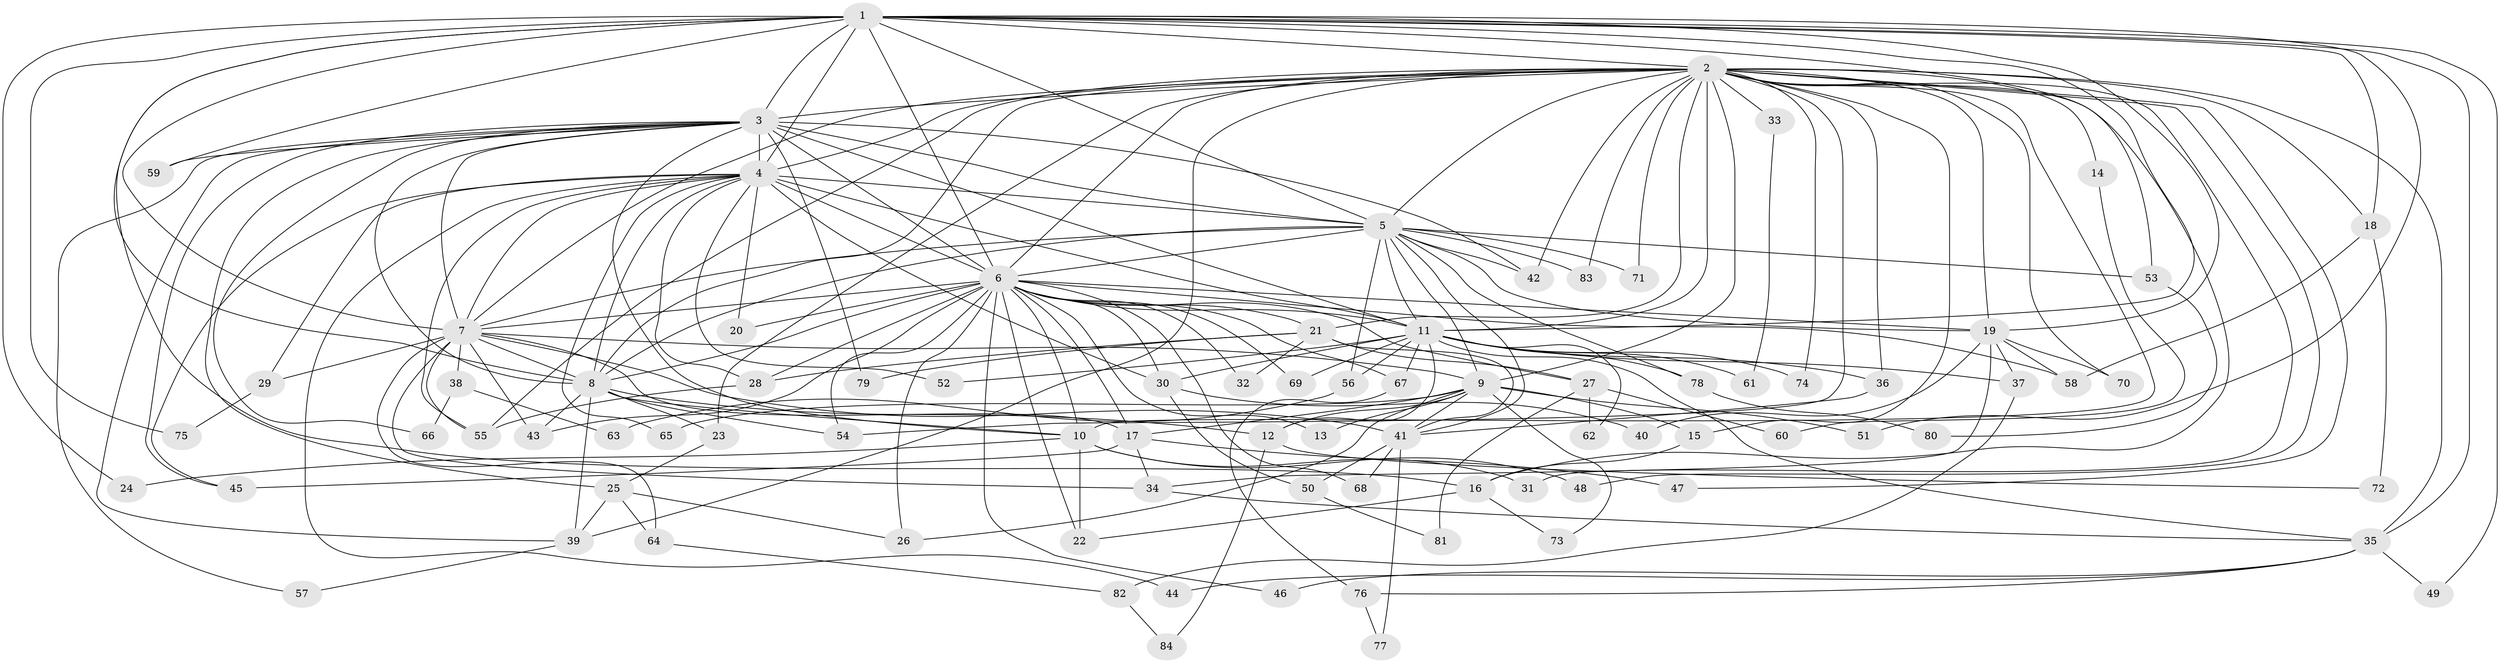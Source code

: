 // original degree distribution, {22: 0.02158273381294964, 40: 0.007194244604316547, 23: 0.007194244604316547, 20: 0.014388489208633094, 33: 0.007194244604316547, 11: 0.007194244604316547, 18: 0.007194244604316547, 12: 0.007194244604316547, 5: 0.06474820143884892, 2: 0.4748201438848921, 3: 0.2733812949640288, 4: 0.07913669064748201, 8: 0.014388489208633094, 6: 0.014388489208633094}
// Generated by graph-tools (version 1.1) at 2025/49/03/04/25 22:49:46]
// undirected, 84 vertices, 208 edges
graph export_dot {
  node [color=gray90,style=filled];
  1;
  2;
  3;
  4;
  5;
  6;
  7;
  8;
  9;
  10;
  11;
  12;
  13;
  14;
  15;
  16;
  17;
  18;
  19;
  20;
  21;
  22;
  23;
  24;
  25;
  26;
  27;
  28;
  29;
  30;
  31;
  32;
  33;
  34;
  35;
  36;
  37;
  38;
  39;
  40;
  41;
  42;
  43;
  44;
  45;
  46;
  47;
  48;
  49;
  50;
  51;
  52;
  53;
  54;
  55;
  56;
  57;
  58;
  59;
  60;
  61;
  62;
  63;
  64;
  65;
  66;
  67;
  68;
  69;
  70;
  71;
  72;
  73;
  74;
  75;
  76;
  77;
  78;
  79;
  80;
  81;
  82;
  83;
  84;
  1 -- 2 [weight=1.0];
  1 -- 3 [weight=2.0];
  1 -- 4 [weight=1.0];
  1 -- 5 [weight=2.0];
  1 -- 6 [weight=2.0];
  1 -- 7 [weight=1.0];
  1 -- 8 [weight=1.0];
  1 -- 11 [weight=1.0];
  1 -- 16 [weight=2.0];
  1 -- 18 [weight=1.0];
  1 -- 19 [weight=1.0];
  1 -- 24 [weight=1.0];
  1 -- 35 [weight=1.0];
  1 -- 49 [weight=1.0];
  1 -- 51 [weight=1.0];
  1 -- 53 [weight=1.0];
  1 -- 59 [weight=1.0];
  1 -- 75 [weight=1.0];
  2 -- 3 [weight=2.0];
  2 -- 4 [weight=1.0];
  2 -- 5 [weight=2.0];
  2 -- 6 [weight=1.0];
  2 -- 7 [weight=2.0];
  2 -- 8 [weight=2.0];
  2 -- 9 [weight=1.0];
  2 -- 10 [weight=1.0];
  2 -- 11 [weight=2.0];
  2 -- 14 [weight=1.0];
  2 -- 15 [weight=1.0];
  2 -- 16 [weight=1.0];
  2 -- 18 [weight=1.0];
  2 -- 19 [weight=1.0];
  2 -- 21 [weight=1.0];
  2 -- 23 [weight=1.0];
  2 -- 31 [weight=1.0];
  2 -- 33 [weight=1.0];
  2 -- 35 [weight=1.0];
  2 -- 36 [weight=1.0];
  2 -- 39 [weight=1.0];
  2 -- 42 [weight=1.0];
  2 -- 47 [weight=1.0];
  2 -- 48 [weight=1.0];
  2 -- 54 [weight=2.0];
  2 -- 55 [weight=1.0];
  2 -- 70 [weight=1.0];
  2 -- 71 [weight=1.0];
  2 -- 74 [weight=1.0];
  2 -- 83 [weight=1.0];
  3 -- 4 [weight=2.0];
  3 -- 5 [weight=4.0];
  3 -- 6 [weight=2.0];
  3 -- 7 [weight=3.0];
  3 -- 8 [weight=3.0];
  3 -- 10 [weight=1.0];
  3 -- 11 [weight=2.0];
  3 -- 25 [weight=1.0];
  3 -- 39 [weight=1.0];
  3 -- 42 [weight=1.0];
  3 -- 45 [weight=1.0];
  3 -- 57 [weight=1.0];
  3 -- 59 [weight=1.0];
  3 -- 66 [weight=1.0];
  3 -- 79 [weight=1.0];
  4 -- 5 [weight=3.0];
  4 -- 6 [weight=2.0];
  4 -- 7 [weight=1.0];
  4 -- 8 [weight=1.0];
  4 -- 11 [weight=2.0];
  4 -- 20 [weight=1.0];
  4 -- 28 [weight=1.0];
  4 -- 29 [weight=2.0];
  4 -- 30 [weight=1.0];
  4 -- 44 [weight=1.0];
  4 -- 45 [weight=1.0];
  4 -- 52 [weight=1.0];
  4 -- 55 [weight=1.0];
  4 -- 65 [weight=1.0];
  5 -- 6 [weight=2.0];
  5 -- 7 [weight=2.0];
  5 -- 8 [weight=2.0];
  5 -- 9 [weight=2.0];
  5 -- 11 [weight=12.0];
  5 -- 19 [weight=1.0];
  5 -- 41 [weight=1.0];
  5 -- 42 [weight=1.0];
  5 -- 53 [weight=1.0];
  5 -- 56 [weight=1.0];
  5 -- 71 [weight=1.0];
  5 -- 78 [weight=1.0];
  5 -- 83 [weight=1.0];
  6 -- 7 [weight=1.0];
  6 -- 8 [weight=2.0];
  6 -- 10 [weight=1.0];
  6 -- 11 [weight=1.0];
  6 -- 13 [weight=1.0];
  6 -- 17 [weight=1.0];
  6 -- 19 [weight=1.0];
  6 -- 20 [weight=1.0];
  6 -- 21 [weight=1.0];
  6 -- 22 [weight=1.0];
  6 -- 26 [weight=2.0];
  6 -- 27 [weight=1.0];
  6 -- 28 [weight=1.0];
  6 -- 30 [weight=1.0];
  6 -- 32 [weight=1.0];
  6 -- 43 [weight=1.0];
  6 -- 46 [weight=1.0];
  6 -- 54 [weight=1.0];
  6 -- 58 [weight=1.0];
  6 -- 67 [weight=1.0];
  6 -- 68 [weight=1.0];
  6 -- 69 [weight=1.0];
  7 -- 8 [weight=1.0];
  7 -- 9 [weight=1.0];
  7 -- 17 [weight=1.0];
  7 -- 29 [weight=1.0];
  7 -- 34 [weight=1.0];
  7 -- 38 [weight=1.0];
  7 -- 41 [weight=1.0];
  7 -- 43 [weight=1.0];
  7 -- 55 [weight=1.0];
  7 -- 64 [weight=1.0];
  8 -- 10 [weight=1.0];
  8 -- 12 [weight=2.0];
  8 -- 23 [weight=1.0];
  8 -- 39 [weight=1.0];
  8 -- 43 [weight=1.0];
  8 -- 54 [weight=1.0];
  9 -- 12 [weight=1.0];
  9 -- 13 [weight=1.0];
  9 -- 15 [weight=1.0];
  9 -- 17 [weight=1.0];
  9 -- 26 [weight=1.0];
  9 -- 41 [weight=1.0];
  9 -- 51 [weight=1.0];
  9 -- 65 [weight=1.0];
  9 -- 73 [weight=1.0];
  10 -- 22 [weight=1.0];
  10 -- 24 [weight=1.0];
  10 -- 31 [weight=1.0];
  10 -- 48 [weight=1.0];
  11 -- 12 [weight=1.0];
  11 -- 30 [weight=1.0];
  11 -- 35 [weight=1.0];
  11 -- 36 [weight=1.0];
  11 -- 37 [weight=1.0];
  11 -- 52 [weight=2.0];
  11 -- 56 [weight=1.0];
  11 -- 61 [weight=1.0];
  11 -- 62 [weight=1.0];
  11 -- 67 [weight=1.0];
  11 -- 69 [weight=1.0];
  11 -- 74 [weight=1.0];
  11 -- 78 [weight=1.0];
  12 -- 72 [weight=1.0];
  12 -- 84 [weight=1.0];
  14 -- 60 [weight=1.0];
  15 -- 16 [weight=1.0];
  16 -- 22 [weight=1.0];
  16 -- 73 [weight=1.0];
  17 -- 34 [weight=1.0];
  17 -- 45 [weight=2.0];
  17 -- 47 [weight=1.0];
  18 -- 58 [weight=1.0];
  18 -- 72 [weight=1.0];
  19 -- 34 [weight=1.0];
  19 -- 37 [weight=1.0];
  19 -- 40 [weight=1.0];
  19 -- 58 [weight=1.0];
  19 -- 70 [weight=1.0];
  21 -- 27 [weight=1.0];
  21 -- 28 [weight=1.0];
  21 -- 32 [weight=1.0];
  21 -- 41 [weight=1.0];
  21 -- 79 [weight=1.0];
  23 -- 25 [weight=1.0];
  25 -- 26 [weight=1.0];
  25 -- 39 [weight=1.0];
  25 -- 64 [weight=1.0];
  27 -- 60 [weight=1.0];
  27 -- 62 [weight=1.0];
  27 -- 81 [weight=1.0];
  28 -- 55 [weight=1.0];
  29 -- 75 [weight=1.0];
  30 -- 40 [weight=1.0];
  30 -- 50 [weight=1.0];
  33 -- 61 [weight=1.0];
  34 -- 35 [weight=1.0];
  35 -- 44 [weight=1.0];
  35 -- 46 [weight=1.0];
  35 -- 49 [weight=1.0];
  35 -- 76 [weight=1.0];
  36 -- 41 [weight=1.0];
  37 -- 82 [weight=1.0];
  38 -- 63 [weight=1.0];
  38 -- 66 [weight=1.0];
  39 -- 57 [weight=1.0];
  41 -- 50 [weight=1.0];
  41 -- 68 [weight=1.0];
  41 -- 77 [weight=1.0];
  50 -- 81 [weight=1.0];
  53 -- 80 [weight=1.0];
  56 -- 63 [weight=1.0];
  64 -- 82 [weight=1.0];
  67 -- 76 [weight=1.0];
  76 -- 77 [weight=1.0];
  78 -- 80 [weight=1.0];
  82 -- 84 [weight=1.0];
}
